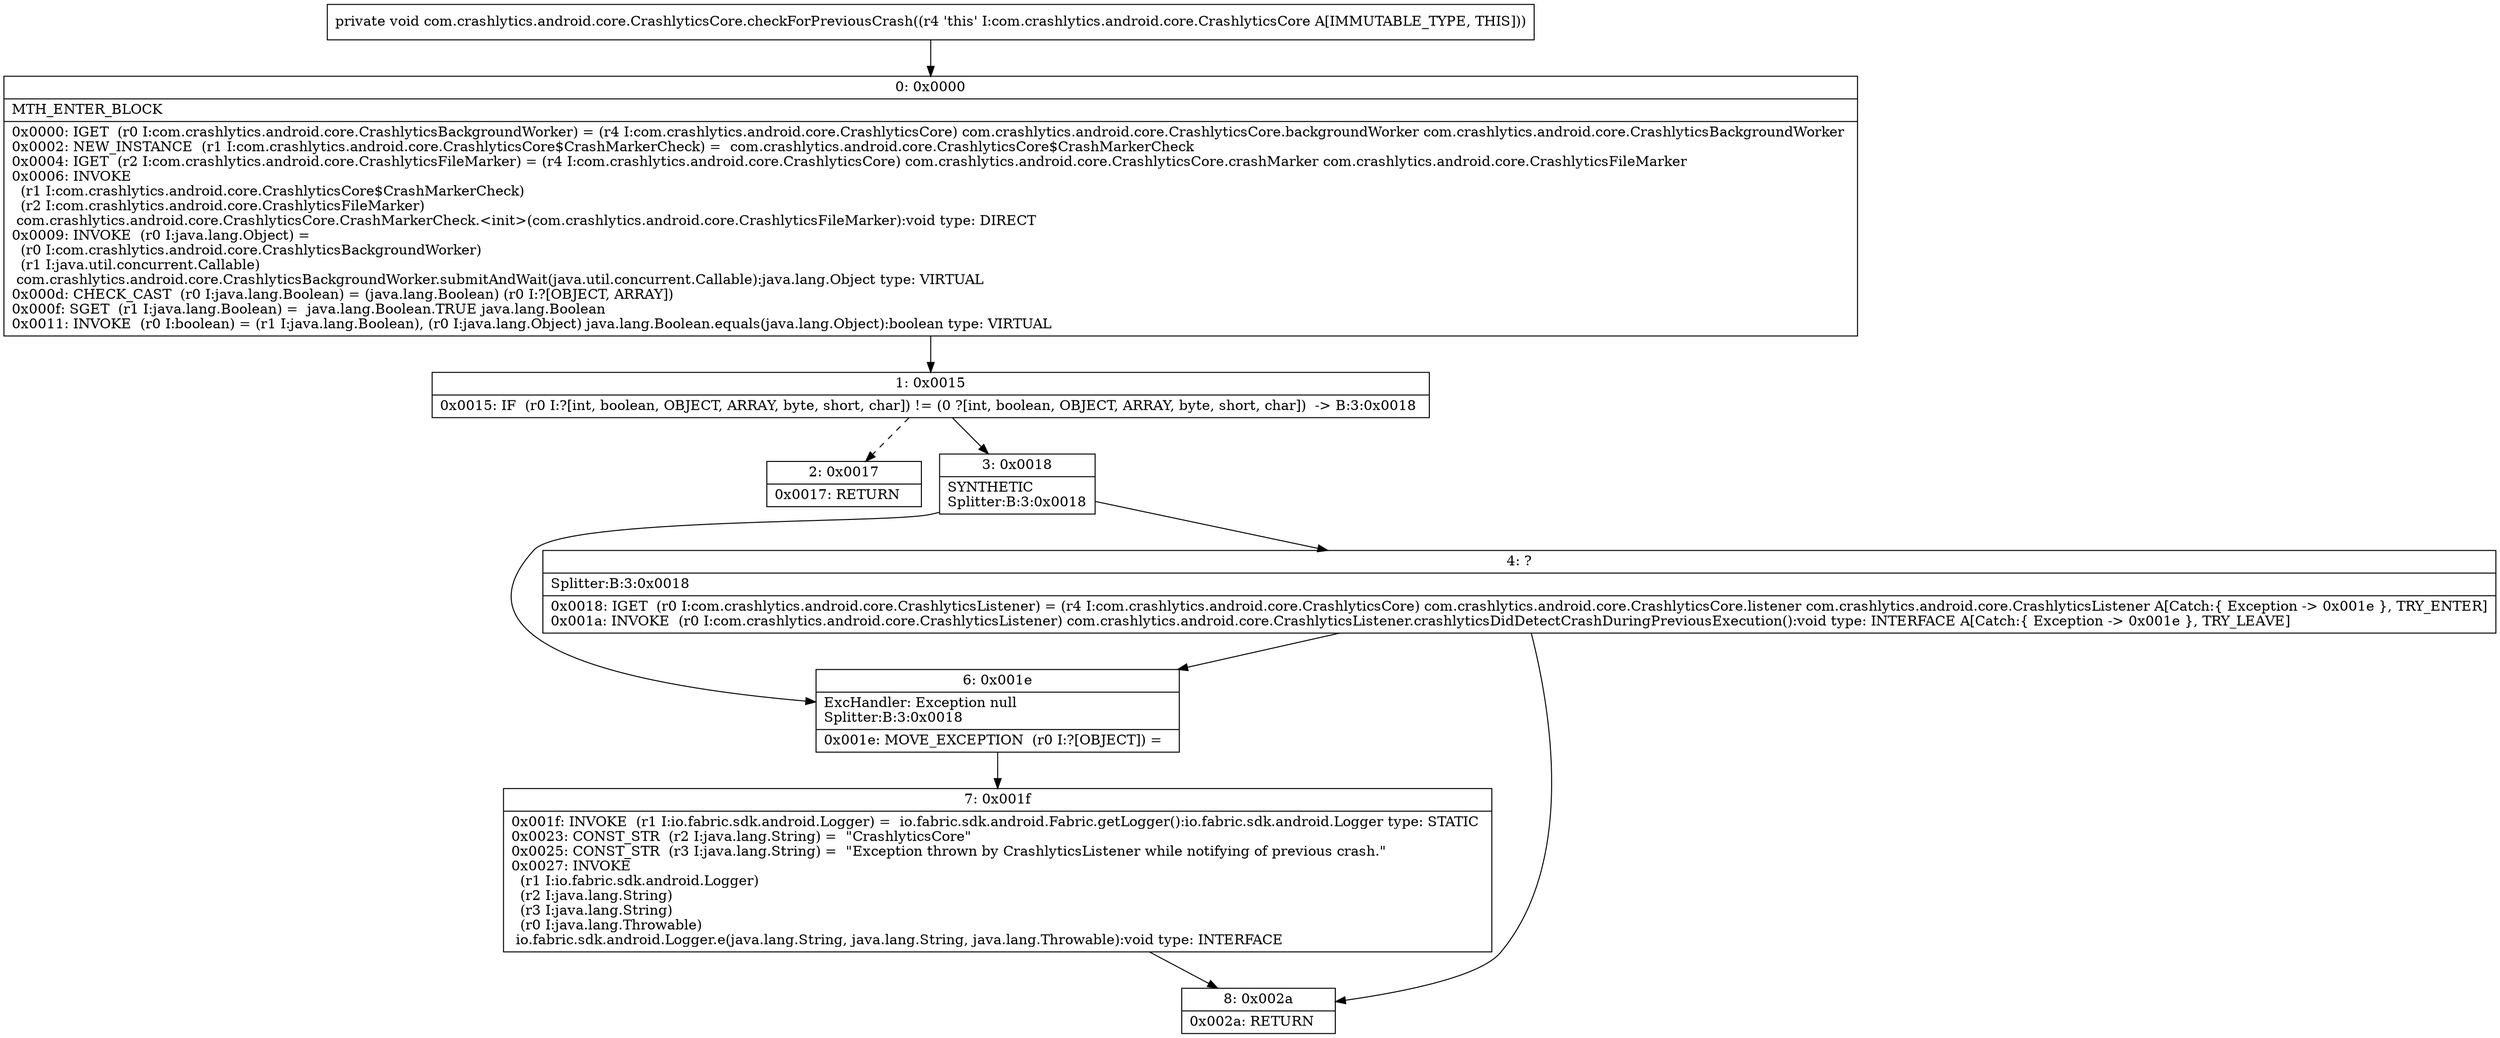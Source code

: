 digraph "CFG forcom.crashlytics.android.core.CrashlyticsCore.checkForPreviousCrash()V" {
Node_0 [shape=record,label="{0\:\ 0x0000|MTH_ENTER_BLOCK\l|0x0000: IGET  (r0 I:com.crashlytics.android.core.CrashlyticsBackgroundWorker) = (r4 I:com.crashlytics.android.core.CrashlyticsCore) com.crashlytics.android.core.CrashlyticsCore.backgroundWorker com.crashlytics.android.core.CrashlyticsBackgroundWorker \l0x0002: NEW_INSTANCE  (r1 I:com.crashlytics.android.core.CrashlyticsCore$CrashMarkerCheck) =  com.crashlytics.android.core.CrashlyticsCore$CrashMarkerCheck \l0x0004: IGET  (r2 I:com.crashlytics.android.core.CrashlyticsFileMarker) = (r4 I:com.crashlytics.android.core.CrashlyticsCore) com.crashlytics.android.core.CrashlyticsCore.crashMarker com.crashlytics.android.core.CrashlyticsFileMarker \l0x0006: INVOKE  \l  (r1 I:com.crashlytics.android.core.CrashlyticsCore$CrashMarkerCheck)\l  (r2 I:com.crashlytics.android.core.CrashlyticsFileMarker)\l com.crashlytics.android.core.CrashlyticsCore.CrashMarkerCheck.\<init\>(com.crashlytics.android.core.CrashlyticsFileMarker):void type: DIRECT \l0x0009: INVOKE  (r0 I:java.lang.Object) = \l  (r0 I:com.crashlytics.android.core.CrashlyticsBackgroundWorker)\l  (r1 I:java.util.concurrent.Callable)\l com.crashlytics.android.core.CrashlyticsBackgroundWorker.submitAndWait(java.util.concurrent.Callable):java.lang.Object type: VIRTUAL \l0x000d: CHECK_CAST  (r0 I:java.lang.Boolean) = (java.lang.Boolean) (r0 I:?[OBJECT, ARRAY]) \l0x000f: SGET  (r1 I:java.lang.Boolean) =  java.lang.Boolean.TRUE java.lang.Boolean \l0x0011: INVOKE  (r0 I:boolean) = (r1 I:java.lang.Boolean), (r0 I:java.lang.Object) java.lang.Boolean.equals(java.lang.Object):boolean type: VIRTUAL \l}"];
Node_1 [shape=record,label="{1\:\ 0x0015|0x0015: IF  (r0 I:?[int, boolean, OBJECT, ARRAY, byte, short, char]) != (0 ?[int, boolean, OBJECT, ARRAY, byte, short, char])  \-\> B:3:0x0018 \l}"];
Node_2 [shape=record,label="{2\:\ 0x0017|0x0017: RETURN   \l}"];
Node_3 [shape=record,label="{3\:\ 0x0018|SYNTHETIC\lSplitter:B:3:0x0018\l}"];
Node_4 [shape=record,label="{4\:\ ?|Splitter:B:3:0x0018\l|0x0018: IGET  (r0 I:com.crashlytics.android.core.CrashlyticsListener) = (r4 I:com.crashlytics.android.core.CrashlyticsCore) com.crashlytics.android.core.CrashlyticsCore.listener com.crashlytics.android.core.CrashlyticsListener A[Catch:\{ Exception \-\> 0x001e \}, TRY_ENTER]\l0x001a: INVOKE  (r0 I:com.crashlytics.android.core.CrashlyticsListener) com.crashlytics.android.core.CrashlyticsListener.crashlyticsDidDetectCrashDuringPreviousExecution():void type: INTERFACE A[Catch:\{ Exception \-\> 0x001e \}, TRY_LEAVE]\l}"];
Node_6 [shape=record,label="{6\:\ 0x001e|ExcHandler: Exception null\lSplitter:B:3:0x0018\l|0x001e: MOVE_EXCEPTION  (r0 I:?[OBJECT]) =  \l}"];
Node_7 [shape=record,label="{7\:\ 0x001f|0x001f: INVOKE  (r1 I:io.fabric.sdk.android.Logger) =  io.fabric.sdk.android.Fabric.getLogger():io.fabric.sdk.android.Logger type: STATIC \l0x0023: CONST_STR  (r2 I:java.lang.String) =  \"CrashlyticsCore\" \l0x0025: CONST_STR  (r3 I:java.lang.String) =  \"Exception thrown by CrashlyticsListener while notifying of previous crash.\" \l0x0027: INVOKE  \l  (r1 I:io.fabric.sdk.android.Logger)\l  (r2 I:java.lang.String)\l  (r3 I:java.lang.String)\l  (r0 I:java.lang.Throwable)\l io.fabric.sdk.android.Logger.e(java.lang.String, java.lang.String, java.lang.Throwable):void type: INTERFACE \l}"];
Node_8 [shape=record,label="{8\:\ 0x002a|0x002a: RETURN   \l}"];
MethodNode[shape=record,label="{private void com.crashlytics.android.core.CrashlyticsCore.checkForPreviousCrash((r4 'this' I:com.crashlytics.android.core.CrashlyticsCore A[IMMUTABLE_TYPE, THIS])) }"];
MethodNode -> Node_0;
Node_0 -> Node_1;
Node_1 -> Node_2[style=dashed];
Node_1 -> Node_3;
Node_3 -> Node_4;
Node_3 -> Node_6;
Node_4 -> Node_6;
Node_4 -> Node_8;
Node_6 -> Node_7;
Node_7 -> Node_8;
}

